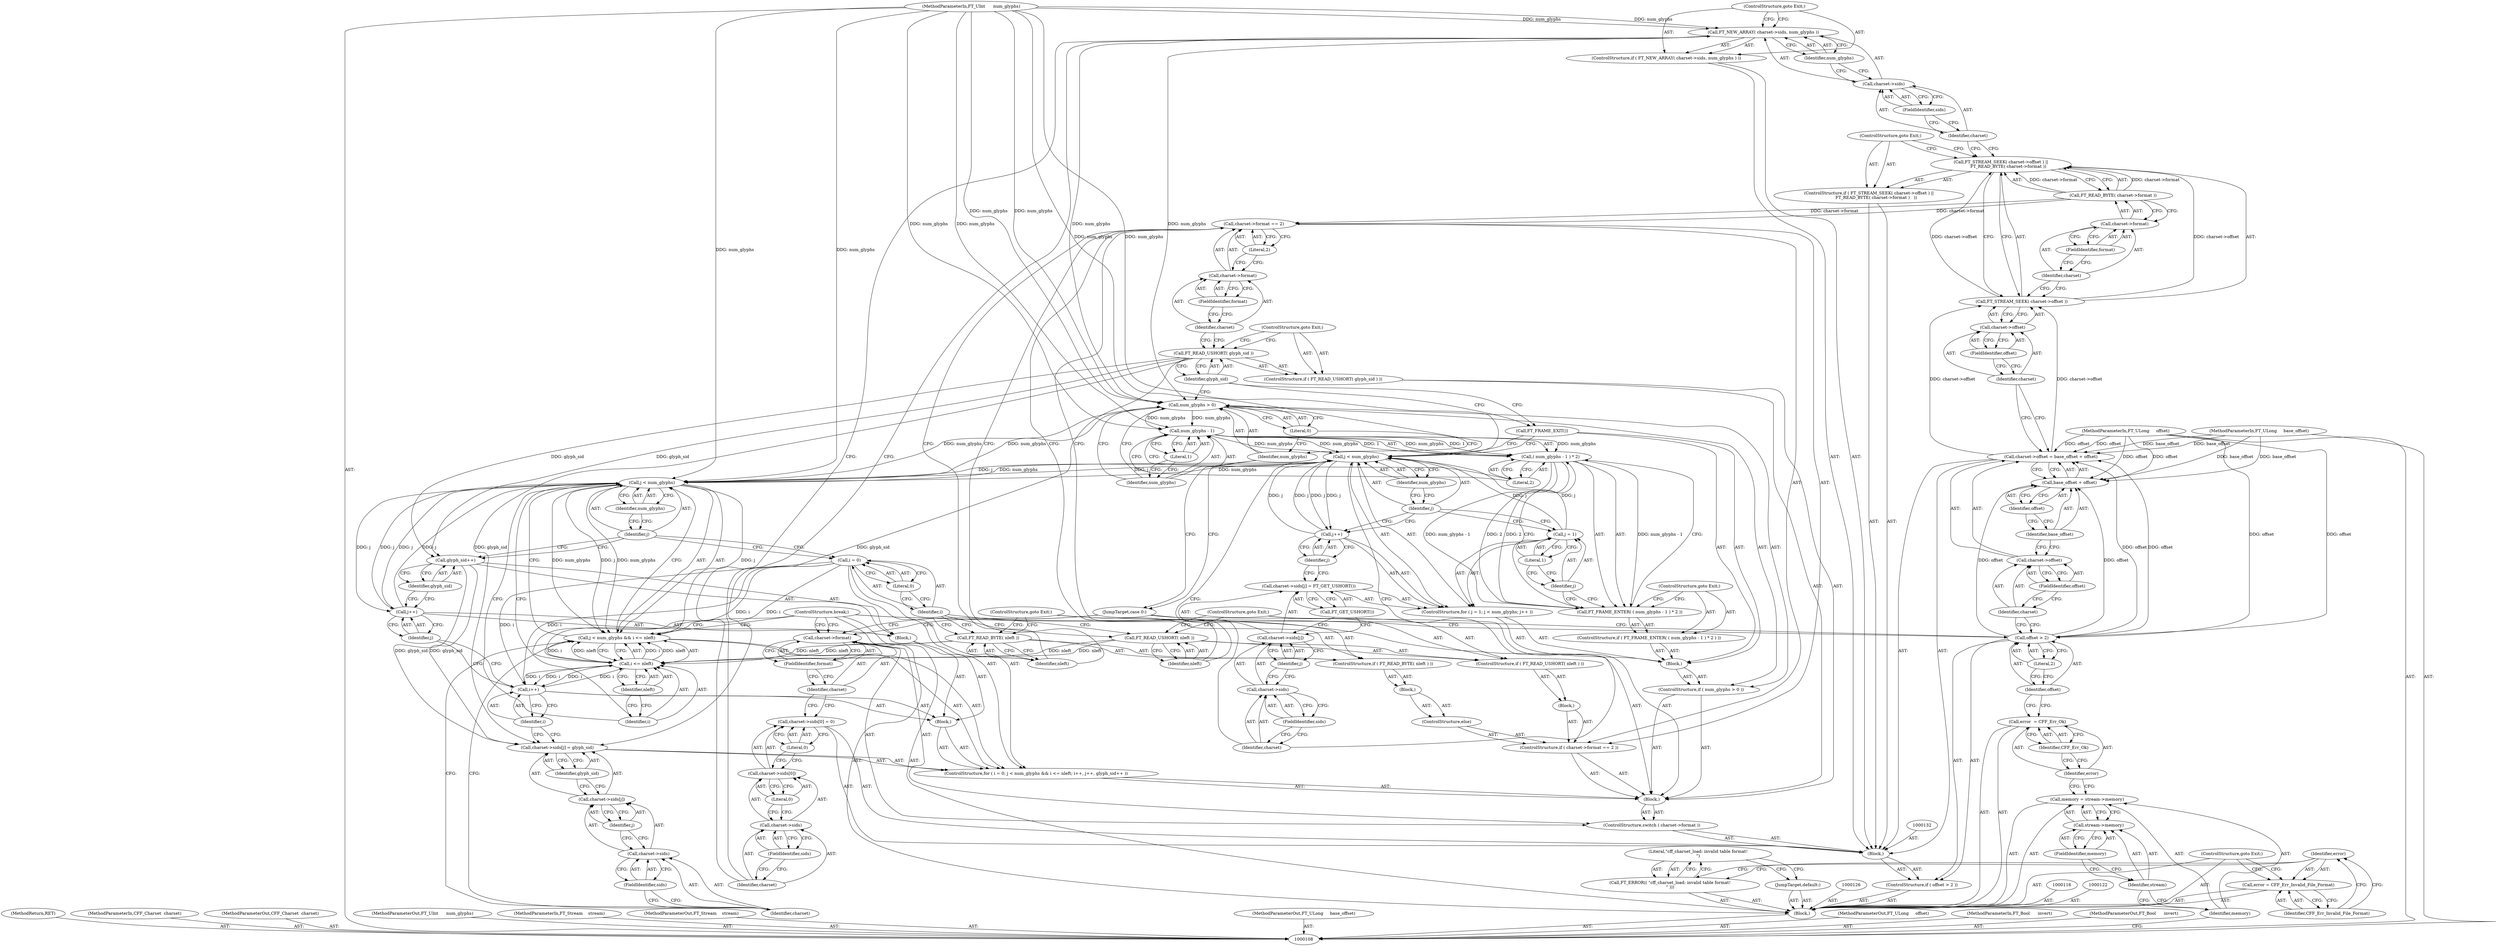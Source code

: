 digraph "1_savannah_0545ec1ca36b27cb928128870a83e5f668980bc5" {
"1000256" [label="(MethodReturn,RET)"];
"1000109" [label="(MethodParameterIn,CFF_Charset  charset)"];
"1000365" [label="(MethodParameterOut,CFF_Charset  charset)"];
"1000130" [label="(Literal,2)"];
"1000127" [label="(ControlStructure,if ( offset > 2 ))"];
"1000128" [label="(Call,offset > 2)"];
"1000129" [label="(Identifier,offset)"];
"1000131" [label="(Block,)"];
"1000110" [label="(MethodParameterIn,FT_UInt      num_glyphs)"];
"1000366" [label="(MethodParameterOut,FT_UInt      num_glyphs)"];
"1000136" [label="(FieldIdentifier,offset)"];
"1000137" [label="(Call,base_offset + offset)"];
"1000138" [label="(Identifier,base_offset)"];
"1000139" [label="(Identifier,offset)"];
"1000133" [label="(Call,charset->offset = base_offset + offset)"];
"1000134" [label="(Call,charset->offset)"];
"1000135" [label="(Identifier,charset)"];
"1000141" [label="(Call,FT_STREAM_SEEK( charset->offset ) ||\n           FT_READ_BYTE( charset->format ))"];
"1000142" [label="(Call,FT_STREAM_SEEK( charset->offset ))"];
"1000143" [label="(Call,charset->offset)"];
"1000144" [label="(Identifier,charset)"];
"1000145" [label="(FieldIdentifier,offset)"];
"1000140" [label="(ControlStructure,if ( FT_STREAM_SEEK( charset->offset ) ||\n           FT_READ_BYTE( charset->format )   ))"];
"1000146" [label="(Call,FT_READ_BYTE( charset->format ))"];
"1000147" [label="(Call,charset->format)"];
"1000148" [label="(Identifier,charset)"];
"1000149" [label="(FieldIdentifier,format)"];
"1000150" [label="(ControlStructure,goto Exit;)"];
"1000152" [label="(Call,FT_NEW_ARRAY( charset->sids, num_glyphs ))"];
"1000153" [label="(Call,charset->sids)"];
"1000154" [label="(Identifier,charset)"];
"1000155" [label="(FieldIdentifier,sids)"];
"1000156" [label="(Identifier,num_glyphs)"];
"1000151" [label="(ControlStructure,if ( FT_NEW_ARRAY( charset->sids, num_glyphs ) ))"];
"1000157" [label="(ControlStructure,goto Exit;)"];
"1000111" [label="(MethodParameterIn,FT_Stream    stream)"];
"1000367" [label="(MethodParameterOut,FT_Stream    stream)"];
"1000162" [label="(FieldIdentifier,sids)"];
"1000163" [label="(Literal,0)"];
"1000164" [label="(Literal,0)"];
"1000158" [label="(Call,charset->sids[0] = 0)"];
"1000159" [label="(Call,charset->sids[0])"];
"1000160" [label="(Call,charset->sids)"];
"1000161" [label="(Identifier,charset)"];
"1000166" [label="(Call,charset->format)"];
"1000167" [label="(Identifier,charset)"];
"1000168" [label="(FieldIdentifier,format)"];
"1000165" [label="(ControlStructure,switch ( charset->format ))"];
"1000169" [label="(Block,)"];
"1000170" [label="(JumpTarget,case 0:)"];
"1000172" [label="(Call,num_glyphs > 0)"];
"1000173" [label="(Identifier,num_glyphs)"];
"1000174" [label="(Literal,0)"];
"1000171" [label="(ControlStructure,if ( num_glyphs > 0 ))"];
"1000175" [label="(Block,)"];
"1000176" [label="(ControlStructure,if ( FT_FRAME_ENTER( ( num_glyphs - 1 ) * 2 ) ))"];
"1000177" [label="(Call,FT_FRAME_ENTER( ( num_glyphs - 1 ) * 2 ))"];
"1000178" [label="(Call,( num_glyphs - 1 ) * 2)"];
"1000179" [label="(Call,num_glyphs - 1)"];
"1000180" [label="(Identifier,num_glyphs)"];
"1000181" [label="(Literal,1)"];
"1000182" [label="(Literal,2)"];
"1000112" [label="(MethodParameterIn,FT_ULong     base_offset)"];
"1000368" [label="(MethodParameterOut,FT_ULong     base_offset)"];
"1000183" [label="(ControlStructure,goto Exit;)"];
"1000184" [label="(ControlStructure,for ( j = 1; j < num_glyphs; j++ ))"];
"1000185" [label="(Call,j = 1)"];
"1000186" [label="(Identifier,j)"];
"1000187" [label="(Literal,1)"];
"1000188" [label="(Call,j < num_glyphs)"];
"1000189" [label="(Identifier,j)"];
"1000190" [label="(Identifier,num_glyphs)"];
"1000191" [label="(Call,j++)"];
"1000192" [label="(Identifier,j)"];
"1000193" [label="(Call,charset->sids[j] = FT_GET_USHORT())"];
"1000194" [label="(Call,charset->sids[j])"];
"1000195" [label="(Call,charset->sids)"];
"1000196" [label="(Identifier,charset)"];
"1000197" [label="(FieldIdentifier,sids)"];
"1000198" [label="(Identifier,j)"];
"1000199" [label="(Call,FT_GET_USHORT())"];
"1000200" [label="(Call,FT_FRAME_EXIT())"];
"1000201" [label="(ControlStructure,if ( FT_READ_USHORT( glyph_sid ) ))"];
"1000202" [label="(Call,FT_READ_USHORT( glyph_sid ))"];
"1000203" [label="(Identifier,glyph_sid)"];
"1000204" [label="(ControlStructure,goto Exit;)"];
"1000113" [label="(MethodParameterIn,FT_ULong     offset)"];
"1000369" [label="(MethodParameterOut,FT_ULong     offset)"];
"1000205" [label="(ControlStructure,if ( charset->format == 2 ))"];
"1000206" [label="(Call,charset->format == 2)"];
"1000207" [label="(Call,charset->format)"];
"1000208" [label="(Identifier,charset)"];
"1000209" [label="(FieldIdentifier,format)"];
"1000210" [label="(Literal,2)"];
"1000211" [label="(Block,)"];
"1000212" [label="(ControlStructure,if ( FT_READ_USHORT( nleft ) ))"];
"1000213" [label="(Call,FT_READ_USHORT( nleft ))"];
"1000214" [label="(Identifier,nleft)"];
"1000215" [label="(ControlStructure,goto Exit;)"];
"1000216" [label="(ControlStructure,else)"];
"1000217" [label="(Block,)"];
"1000218" [label="(ControlStructure,if ( FT_READ_BYTE( nleft ) ))"];
"1000219" [label="(Call,FT_READ_BYTE( nleft ))"];
"1000220" [label="(Identifier,nleft)"];
"1000114" [label="(MethodParameterIn,FT_Bool      invert)"];
"1000370" [label="(MethodParameterOut,FT_Bool      invert)"];
"1000221" [label="(ControlStructure,goto Exit;)"];
"1000222" [label="(ControlStructure,for ( i = 0; j < num_glyphs && i <= nleft; i++, j++, glyph_sid++ ))"];
"1000223" [label="(Call,i = 0)"];
"1000224" [label="(Identifier,i)"];
"1000225" [label="(Literal,0)"];
"1000226" [label="(Call,j < num_glyphs && i <= nleft)"];
"1000227" [label="(Call,j < num_glyphs)"];
"1000228" [label="(Identifier,j)"];
"1000229" [label="(Identifier,num_glyphs)"];
"1000230" [label="(Call,i <= nleft)"];
"1000231" [label="(Identifier,i)"];
"1000232" [label="(Identifier,nleft)"];
"1000233" [label="(Block,)"];
"1000234" [label="(Call,i++)"];
"1000235" [label="(Identifier,i)"];
"1000236" [label="(Block,)"];
"1000237" [label="(Call,j++)"];
"1000238" [label="(Identifier,j)"];
"1000239" [label="(Call,glyph_sid++)"];
"1000240" [label="(Identifier,glyph_sid)"];
"1000241" [label="(Call,charset->sids[j] = glyph_sid)"];
"1000242" [label="(Call,charset->sids[j])"];
"1000243" [label="(Call,charset->sids)"];
"1000244" [label="(Identifier,charset)"];
"1000245" [label="(FieldIdentifier,sids)"];
"1000246" [label="(Identifier,j)"];
"1000247" [label="(Identifier,glyph_sid)"];
"1000248" [label="(ControlStructure,break;)"];
"1000115" [label="(Block,)"];
"1000249" [label="(JumpTarget,default:)"];
"1000251" [label="(Literal,\"cff_charset_load: invalid table format!\n\")"];
"1000250" [label="(Call,FT_ERROR(( \"cff_charset_load: invalid table format!\n\" )))"];
"1000254" [label="(Identifier,CFF_Err_Invalid_File_Format)"];
"1000252" [label="(Call,error = CFF_Err_Invalid_File_Format)"];
"1000253" [label="(Identifier,error)"];
"1000255" [label="(ControlStructure,goto Exit;)"];
"1000117" [label="(Call,memory = stream->memory)"];
"1000118" [label="(Identifier,memory)"];
"1000119" [label="(Call,stream->memory)"];
"1000120" [label="(Identifier,stream)"];
"1000121" [label="(FieldIdentifier,memory)"];
"1000123" [label="(Call,error  = CFF_Err_Ok)"];
"1000124" [label="(Identifier,error)"];
"1000125" [label="(Identifier,CFF_Err_Ok)"];
"1000256" -> "1000108"  [label="AST: "];
"1000109" -> "1000108"  [label="AST: "];
"1000365" -> "1000108"  [label="AST: "];
"1000130" -> "1000128"  [label="AST: "];
"1000130" -> "1000129"  [label="CFG: "];
"1000128" -> "1000130"  [label="CFG: "];
"1000127" -> "1000115"  [label="AST: "];
"1000128" -> "1000127"  [label="AST: "];
"1000131" -> "1000127"  [label="AST: "];
"1000128" -> "1000127"  [label="AST: "];
"1000128" -> "1000130"  [label="CFG: "];
"1000129" -> "1000128"  [label="AST: "];
"1000130" -> "1000128"  [label="AST: "];
"1000135" -> "1000128"  [label="CFG: "];
"1000248" -> "1000128"  [label="CFG: "];
"1000113" -> "1000128"  [label="DDG: offset"];
"1000128" -> "1000133"  [label="DDG: offset"];
"1000128" -> "1000137"  [label="DDG: offset"];
"1000129" -> "1000128"  [label="AST: "];
"1000129" -> "1000123"  [label="CFG: "];
"1000130" -> "1000129"  [label="CFG: "];
"1000131" -> "1000127"  [label="AST: "];
"1000132" -> "1000131"  [label="AST: "];
"1000133" -> "1000131"  [label="AST: "];
"1000140" -> "1000131"  [label="AST: "];
"1000151" -> "1000131"  [label="AST: "];
"1000158" -> "1000131"  [label="AST: "];
"1000165" -> "1000131"  [label="AST: "];
"1000110" -> "1000108"  [label="AST: "];
"1000110" -> "1000152"  [label="DDG: num_glyphs"];
"1000110" -> "1000172"  [label="DDG: num_glyphs"];
"1000110" -> "1000179"  [label="DDG: num_glyphs"];
"1000110" -> "1000188"  [label="DDG: num_glyphs"];
"1000110" -> "1000227"  [label="DDG: num_glyphs"];
"1000366" -> "1000108"  [label="AST: "];
"1000136" -> "1000134"  [label="AST: "];
"1000136" -> "1000135"  [label="CFG: "];
"1000134" -> "1000136"  [label="CFG: "];
"1000137" -> "1000133"  [label="AST: "];
"1000137" -> "1000139"  [label="CFG: "];
"1000138" -> "1000137"  [label="AST: "];
"1000139" -> "1000137"  [label="AST: "];
"1000133" -> "1000137"  [label="CFG: "];
"1000112" -> "1000137"  [label="DDG: base_offset"];
"1000128" -> "1000137"  [label="DDG: offset"];
"1000113" -> "1000137"  [label="DDG: offset"];
"1000138" -> "1000137"  [label="AST: "];
"1000138" -> "1000134"  [label="CFG: "];
"1000139" -> "1000138"  [label="CFG: "];
"1000139" -> "1000137"  [label="AST: "];
"1000139" -> "1000138"  [label="CFG: "];
"1000137" -> "1000139"  [label="CFG: "];
"1000133" -> "1000131"  [label="AST: "];
"1000133" -> "1000137"  [label="CFG: "];
"1000134" -> "1000133"  [label="AST: "];
"1000137" -> "1000133"  [label="AST: "];
"1000144" -> "1000133"  [label="CFG: "];
"1000112" -> "1000133"  [label="DDG: base_offset"];
"1000128" -> "1000133"  [label="DDG: offset"];
"1000113" -> "1000133"  [label="DDG: offset"];
"1000133" -> "1000142"  [label="DDG: charset->offset"];
"1000134" -> "1000133"  [label="AST: "];
"1000134" -> "1000136"  [label="CFG: "];
"1000135" -> "1000134"  [label="AST: "];
"1000136" -> "1000134"  [label="AST: "];
"1000138" -> "1000134"  [label="CFG: "];
"1000135" -> "1000134"  [label="AST: "];
"1000135" -> "1000128"  [label="CFG: "];
"1000136" -> "1000135"  [label="CFG: "];
"1000141" -> "1000140"  [label="AST: "];
"1000141" -> "1000142"  [label="CFG: "];
"1000141" -> "1000146"  [label="CFG: "];
"1000142" -> "1000141"  [label="AST: "];
"1000146" -> "1000141"  [label="AST: "];
"1000150" -> "1000141"  [label="CFG: "];
"1000154" -> "1000141"  [label="CFG: "];
"1000142" -> "1000141"  [label="DDG: charset->offset"];
"1000146" -> "1000141"  [label="DDG: charset->format"];
"1000142" -> "1000141"  [label="AST: "];
"1000142" -> "1000143"  [label="CFG: "];
"1000143" -> "1000142"  [label="AST: "];
"1000148" -> "1000142"  [label="CFG: "];
"1000141" -> "1000142"  [label="CFG: "];
"1000142" -> "1000141"  [label="DDG: charset->offset"];
"1000133" -> "1000142"  [label="DDG: charset->offset"];
"1000143" -> "1000142"  [label="AST: "];
"1000143" -> "1000145"  [label="CFG: "];
"1000144" -> "1000143"  [label="AST: "];
"1000145" -> "1000143"  [label="AST: "];
"1000142" -> "1000143"  [label="CFG: "];
"1000144" -> "1000143"  [label="AST: "];
"1000144" -> "1000133"  [label="CFG: "];
"1000145" -> "1000144"  [label="CFG: "];
"1000145" -> "1000143"  [label="AST: "];
"1000145" -> "1000144"  [label="CFG: "];
"1000143" -> "1000145"  [label="CFG: "];
"1000140" -> "1000131"  [label="AST: "];
"1000141" -> "1000140"  [label="AST: "];
"1000150" -> "1000140"  [label="AST: "];
"1000146" -> "1000141"  [label="AST: "];
"1000146" -> "1000147"  [label="CFG: "];
"1000147" -> "1000146"  [label="AST: "];
"1000141" -> "1000146"  [label="CFG: "];
"1000146" -> "1000141"  [label="DDG: charset->format"];
"1000146" -> "1000206"  [label="DDG: charset->format"];
"1000147" -> "1000146"  [label="AST: "];
"1000147" -> "1000149"  [label="CFG: "];
"1000148" -> "1000147"  [label="AST: "];
"1000149" -> "1000147"  [label="AST: "];
"1000146" -> "1000147"  [label="CFG: "];
"1000148" -> "1000147"  [label="AST: "];
"1000148" -> "1000142"  [label="CFG: "];
"1000149" -> "1000148"  [label="CFG: "];
"1000149" -> "1000147"  [label="AST: "];
"1000149" -> "1000148"  [label="CFG: "];
"1000147" -> "1000149"  [label="CFG: "];
"1000150" -> "1000140"  [label="AST: "];
"1000150" -> "1000141"  [label="CFG: "];
"1000152" -> "1000151"  [label="AST: "];
"1000152" -> "1000156"  [label="CFG: "];
"1000153" -> "1000152"  [label="AST: "];
"1000156" -> "1000152"  [label="AST: "];
"1000157" -> "1000152"  [label="CFG: "];
"1000161" -> "1000152"  [label="CFG: "];
"1000110" -> "1000152"  [label="DDG: num_glyphs"];
"1000152" -> "1000172"  [label="DDG: num_glyphs"];
"1000153" -> "1000152"  [label="AST: "];
"1000153" -> "1000155"  [label="CFG: "];
"1000154" -> "1000153"  [label="AST: "];
"1000155" -> "1000153"  [label="AST: "];
"1000156" -> "1000153"  [label="CFG: "];
"1000154" -> "1000153"  [label="AST: "];
"1000154" -> "1000141"  [label="CFG: "];
"1000155" -> "1000154"  [label="CFG: "];
"1000155" -> "1000153"  [label="AST: "];
"1000155" -> "1000154"  [label="CFG: "];
"1000153" -> "1000155"  [label="CFG: "];
"1000156" -> "1000152"  [label="AST: "];
"1000156" -> "1000153"  [label="CFG: "];
"1000152" -> "1000156"  [label="CFG: "];
"1000151" -> "1000131"  [label="AST: "];
"1000152" -> "1000151"  [label="AST: "];
"1000157" -> "1000151"  [label="AST: "];
"1000157" -> "1000151"  [label="AST: "];
"1000157" -> "1000152"  [label="CFG: "];
"1000111" -> "1000108"  [label="AST: "];
"1000367" -> "1000108"  [label="AST: "];
"1000162" -> "1000160"  [label="AST: "];
"1000162" -> "1000161"  [label="CFG: "];
"1000160" -> "1000162"  [label="CFG: "];
"1000163" -> "1000159"  [label="AST: "];
"1000163" -> "1000160"  [label="CFG: "];
"1000159" -> "1000163"  [label="CFG: "];
"1000164" -> "1000158"  [label="AST: "];
"1000164" -> "1000159"  [label="CFG: "];
"1000158" -> "1000164"  [label="CFG: "];
"1000158" -> "1000131"  [label="AST: "];
"1000158" -> "1000164"  [label="CFG: "];
"1000159" -> "1000158"  [label="AST: "];
"1000164" -> "1000158"  [label="AST: "];
"1000167" -> "1000158"  [label="CFG: "];
"1000159" -> "1000158"  [label="AST: "];
"1000159" -> "1000163"  [label="CFG: "];
"1000160" -> "1000159"  [label="AST: "];
"1000163" -> "1000159"  [label="AST: "];
"1000164" -> "1000159"  [label="CFG: "];
"1000160" -> "1000159"  [label="AST: "];
"1000160" -> "1000162"  [label="CFG: "];
"1000161" -> "1000160"  [label="AST: "];
"1000162" -> "1000160"  [label="AST: "];
"1000163" -> "1000160"  [label="CFG: "];
"1000161" -> "1000160"  [label="AST: "];
"1000161" -> "1000152"  [label="CFG: "];
"1000162" -> "1000161"  [label="CFG: "];
"1000166" -> "1000165"  [label="AST: "];
"1000166" -> "1000168"  [label="CFG: "];
"1000167" -> "1000166"  [label="AST: "];
"1000168" -> "1000166"  [label="AST: "];
"1000170" -> "1000166"  [label="CFG: "];
"1000248" -> "1000166"  [label="CFG: "];
"1000167" -> "1000166"  [label="AST: "];
"1000167" -> "1000158"  [label="CFG: "];
"1000168" -> "1000167"  [label="CFG: "];
"1000168" -> "1000166"  [label="AST: "];
"1000168" -> "1000167"  [label="CFG: "];
"1000166" -> "1000168"  [label="CFG: "];
"1000165" -> "1000131"  [label="AST: "];
"1000166" -> "1000165"  [label="AST: "];
"1000169" -> "1000165"  [label="AST: "];
"1000169" -> "1000165"  [label="AST: "];
"1000170" -> "1000169"  [label="AST: "];
"1000171" -> "1000169"  [label="AST: "];
"1000201" -> "1000169"  [label="AST: "];
"1000205" -> "1000169"  [label="AST: "];
"1000222" -> "1000169"  [label="AST: "];
"1000170" -> "1000169"  [label="AST: "];
"1000170" -> "1000166"  [label="CFG: "];
"1000173" -> "1000170"  [label="CFG: "];
"1000172" -> "1000171"  [label="AST: "];
"1000172" -> "1000174"  [label="CFG: "];
"1000173" -> "1000172"  [label="AST: "];
"1000174" -> "1000172"  [label="AST: "];
"1000180" -> "1000172"  [label="CFG: "];
"1000203" -> "1000172"  [label="CFG: "];
"1000152" -> "1000172"  [label="DDG: num_glyphs"];
"1000110" -> "1000172"  [label="DDG: num_glyphs"];
"1000172" -> "1000179"  [label="DDG: num_glyphs"];
"1000172" -> "1000227"  [label="DDG: num_glyphs"];
"1000173" -> "1000172"  [label="AST: "];
"1000173" -> "1000170"  [label="CFG: "];
"1000174" -> "1000173"  [label="CFG: "];
"1000174" -> "1000172"  [label="AST: "];
"1000174" -> "1000173"  [label="CFG: "];
"1000172" -> "1000174"  [label="CFG: "];
"1000171" -> "1000169"  [label="AST: "];
"1000172" -> "1000171"  [label="AST: "];
"1000175" -> "1000171"  [label="AST: "];
"1000175" -> "1000171"  [label="AST: "];
"1000176" -> "1000175"  [label="AST: "];
"1000184" -> "1000175"  [label="AST: "];
"1000200" -> "1000175"  [label="AST: "];
"1000176" -> "1000175"  [label="AST: "];
"1000177" -> "1000176"  [label="AST: "];
"1000183" -> "1000176"  [label="AST: "];
"1000177" -> "1000176"  [label="AST: "];
"1000177" -> "1000178"  [label="CFG: "];
"1000178" -> "1000177"  [label="AST: "];
"1000183" -> "1000177"  [label="CFG: "];
"1000186" -> "1000177"  [label="CFG: "];
"1000178" -> "1000177"  [label="DDG: num_glyphs - 1"];
"1000178" -> "1000177"  [label="DDG: 2"];
"1000178" -> "1000177"  [label="AST: "];
"1000178" -> "1000182"  [label="CFG: "];
"1000179" -> "1000178"  [label="AST: "];
"1000182" -> "1000178"  [label="AST: "];
"1000177" -> "1000178"  [label="CFG: "];
"1000178" -> "1000177"  [label="DDG: num_glyphs - 1"];
"1000178" -> "1000177"  [label="DDG: 2"];
"1000179" -> "1000178"  [label="DDG: num_glyphs"];
"1000179" -> "1000178"  [label="DDG: 1"];
"1000179" -> "1000178"  [label="AST: "];
"1000179" -> "1000181"  [label="CFG: "];
"1000180" -> "1000179"  [label="AST: "];
"1000181" -> "1000179"  [label="AST: "];
"1000182" -> "1000179"  [label="CFG: "];
"1000179" -> "1000178"  [label="DDG: num_glyphs"];
"1000179" -> "1000178"  [label="DDG: 1"];
"1000172" -> "1000179"  [label="DDG: num_glyphs"];
"1000110" -> "1000179"  [label="DDG: num_glyphs"];
"1000179" -> "1000188"  [label="DDG: num_glyphs"];
"1000180" -> "1000179"  [label="AST: "];
"1000180" -> "1000172"  [label="CFG: "];
"1000181" -> "1000180"  [label="CFG: "];
"1000181" -> "1000179"  [label="AST: "];
"1000181" -> "1000180"  [label="CFG: "];
"1000179" -> "1000181"  [label="CFG: "];
"1000182" -> "1000178"  [label="AST: "];
"1000182" -> "1000179"  [label="CFG: "];
"1000178" -> "1000182"  [label="CFG: "];
"1000112" -> "1000108"  [label="AST: "];
"1000112" -> "1000133"  [label="DDG: base_offset"];
"1000112" -> "1000137"  [label="DDG: base_offset"];
"1000368" -> "1000108"  [label="AST: "];
"1000183" -> "1000176"  [label="AST: "];
"1000183" -> "1000177"  [label="CFG: "];
"1000184" -> "1000175"  [label="AST: "];
"1000185" -> "1000184"  [label="AST: "];
"1000188" -> "1000184"  [label="AST: "];
"1000191" -> "1000184"  [label="AST: "];
"1000193" -> "1000184"  [label="AST: "];
"1000185" -> "1000184"  [label="AST: "];
"1000185" -> "1000187"  [label="CFG: "];
"1000186" -> "1000185"  [label="AST: "];
"1000187" -> "1000185"  [label="AST: "];
"1000189" -> "1000185"  [label="CFG: "];
"1000185" -> "1000188"  [label="DDG: j"];
"1000186" -> "1000185"  [label="AST: "];
"1000186" -> "1000177"  [label="CFG: "];
"1000187" -> "1000186"  [label="CFG: "];
"1000187" -> "1000185"  [label="AST: "];
"1000187" -> "1000186"  [label="CFG: "];
"1000185" -> "1000187"  [label="CFG: "];
"1000188" -> "1000184"  [label="AST: "];
"1000188" -> "1000190"  [label="CFG: "];
"1000189" -> "1000188"  [label="AST: "];
"1000190" -> "1000188"  [label="AST: "];
"1000196" -> "1000188"  [label="CFG: "];
"1000200" -> "1000188"  [label="CFG: "];
"1000185" -> "1000188"  [label="DDG: j"];
"1000191" -> "1000188"  [label="DDG: j"];
"1000179" -> "1000188"  [label="DDG: num_glyphs"];
"1000110" -> "1000188"  [label="DDG: num_glyphs"];
"1000188" -> "1000191"  [label="DDG: j"];
"1000188" -> "1000227"  [label="DDG: j"];
"1000188" -> "1000227"  [label="DDG: num_glyphs"];
"1000189" -> "1000188"  [label="AST: "];
"1000189" -> "1000185"  [label="CFG: "];
"1000189" -> "1000191"  [label="CFG: "];
"1000190" -> "1000189"  [label="CFG: "];
"1000190" -> "1000188"  [label="AST: "];
"1000190" -> "1000189"  [label="CFG: "];
"1000188" -> "1000190"  [label="CFG: "];
"1000191" -> "1000184"  [label="AST: "];
"1000191" -> "1000192"  [label="CFG: "];
"1000192" -> "1000191"  [label="AST: "];
"1000189" -> "1000191"  [label="CFG: "];
"1000191" -> "1000188"  [label="DDG: j"];
"1000188" -> "1000191"  [label="DDG: j"];
"1000192" -> "1000191"  [label="AST: "];
"1000192" -> "1000193"  [label="CFG: "];
"1000191" -> "1000192"  [label="CFG: "];
"1000193" -> "1000184"  [label="AST: "];
"1000193" -> "1000199"  [label="CFG: "];
"1000194" -> "1000193"  [label="AST: "];
"1000199" -> "1000193"  [label="AST: "];
"1000192" -> "1000193"  [label="CFG: "];
"1000194" -> "1000193"  [label="AST: "];
"1000194" -> "1000198"  [label="CFG: "];
"1000195" -> "1000194"  [label="AST: "];
"1000198" -> "1000194"  [label="AST: "];
"1000199" -> "1000194"  [label="CFG: "];
"1000195" -> "1000194"  [label="AST: "];
"1000195" -> "1000197"  [label="CFG: "];
"1000196" -> "1000195"  [label="AST: "];
"1000197" -> "1000195"  [label="AST: "];
"1000198" -> "1000195"  [label="CFG: "];
"1000196" -> "1000195"  [label="AST: "];
"1000196" -> "1000188"  [label="CFG: "];
"1000197" -> "1000196"  [label="CFG: "];
"1000197" -> "1000195"  [label="AST: "];
"1000197" -> "1000196"  [label="CFG: "];
"1000195" -> "1000197"  [label="CFG: "];
"1000198" -> "1000194"  [label="AST: "];
"1000198" -> "1000195"  [label="CFG: "];
"1000194" -> "1000198"  [label="CFG: "];
"1000199" -> "1000193"  [label="AST: "];
"1000199" -> "1000194"  [label="CFG: "];
"1000193" -> "1000199"  [label="CFG: "];
"1000200" -> "1000175"  [label="AST: "];
"1000200" -> "1000188"  [label="CFG: "];
"1000203" -> "1000200"  [label="CFG: "];
"1000201" -> "1000169"  [label="AST: "];
"1000202" -> "1000201"  [label="AST: "];
"1000204" -> "1000201"  [label="AST: "];
"1000202" -> "1000201"  [label="AST: "];
"1000202" -> "1000203"  [label="CFG: "];
"1000203" -> "1000202"  [label="AST: "];
"1000204" -> "1000202"  [label="CFG: "];
"1000208" -> "1000202"  [label="CFG: "];
"1000202" -> "1000239"  [label="DDG: glyph_sid"];
"1000202" -> "1000241"  [label="DDG: glyph_sid"];
"1000203" -> "1000202"  [label="AST: "];
"1000203" -> "1000200"  [label="CFG: "];
"1000202" -> "1000203"  [label="CFG: "];
"1000204" -> "1000201"  [label="AST: "];
"1000204" -> "1000202"  [label="CFG: "];
"1000113" -> "1000108"  [label="AST: "];
"1000113" -> "1000128"  [label="DDG: offset"];
"1000113" -> "1000133"  [label="DDG: offset"];
"1000113" -> "1000137"  [label="DDG: offset"];
"1000369" -> "1000108"  [label="AST: "];
"1000205" -> "1000169"  [label="AST: "];
"1000206" -> "1000205"  [label="AST: "];
"1000211" -> "1000205"  [label="AST: "];
"1000216" -> "1000205"  [label="AST: "];
"1000206" -> "1000205"  [label="AST: "];
"1000206" -> "1000210"  [label="CFG: "];
"1000207" -> "1000206"  [label="AST: "];
"1000210" -> "1000206"  [label="AST: "];
"1000214" -> "1000206"  [label="CFG: "];
"1000220" -> "1000206"  [label="CFG: "];
"1000146" -> "1000206"  [label="DDG: charset->format"];
"1000207" -> "1000206"  [label="AST: "];
"1000207" -> "1000209"  [label="CFG: "];
"1000208" -> "1000207"  [label="AST: "];
"1000209" -> "1000207"  [label="AST: "];
"1000210" -> "1000207"  [label="CFG: "];
"1000208" -> "1000207"  [label="AST: "];
"1000208" -> "1000202"  [label="CFG: "];
"1000209" -> "1000208"  [label="CFG: "];
"1000209" -> "1000207"  [label="AST: "];
"1000209" -> "1000208"  [label="CFG: "];
"1000207" -> "1000209"  [label="CFG: "];
"1000210" -> "1000206"  [label="AST: "];
"1000210" -> "1000207"  [label="CFG: "];
"1000206" -> "1000210"  [label="CFG: "];
"1000211" -> "1000205"  [label="AST: "];
"1000212" -> "1000211"  [label="AST: "];
"1000212" -> "1000211"  [label="AST: "];
"1000213" -> "1000212"  [label="AST: "];
"1000215" -> "1000212"  [label="AST: "];
"1000213" -> "1000212"  [label="AST: "];
"1000213" -> "1000214"  [label="CFG: "];
"1000214" -> "1000213"  [label="AST: "];
"1000215" -> "1000213"  [label="CFG: "];
"1000224" -> "1000213"  [label="CFG: "];
"1000213" -> "1000230"  [label="DDG: nleft"];
"1000214" -> "1000213"  [label="AST: "];
"1000214" -> "1000206"  [label="CFG: "];
"1000213" -> "1000214"  [label="CFG: "];
"1000215" -> "1000212"  [label="AST: "];
"1000215" -> "1000213"  [label="CFG: "];
"1000216" -> "1000205"  [label="AST: "];
"1000217" -> "1000216"  [label="AST: "];
"1000217" -> "1000216"  [label="AST: "];
"1000218" -> "1000217"  [label="AST: "];
"1000218" -> "1000217"  [label="AST: "];
"1000219" -> "1000218"  [label="AST: "];
"1000221" -> "1000218"  [label="AST: "];
"1000219" -> "1000218"  [label="AST: "];
"1000219" -> "1000220"  [label="CFG: "];
"1000220" -> "1000219"  [label="AST: "];
"1000221" -> "1000219"  [label="CFG: "];
"1000224" -> "1000219"  [label="CFG: "];
"1000219" -> "1000230"  [label="DDG: nleft"];
"1000220" -> "1000219"  [label="AST: "];
"1000220" -> "1000206"  [label="CFG: "];
"1000219" -> "1000220"  [label="CFG: "];
"1000114" -> "1000108"  [label="AST: "];
"1000370" -> "1000108"  [label="AST: "];
"1000221" -> "1000218"  [label="AST: "];
"1000221" -> "1000219"  [label="CFG: "];
"1000222" -> "1000169"  [label="AST: "];
"1000223" -> "1000222"  [label="AST: "];
"1000226" -> "1000222"  [label="AST: "];
"1000233" -> "1000222"  [label="AST: "];
"1000241" -> "1000222"  [label="AST: "];
"1000223" -> "1000222"  [label="AST: "];
"1000223" -> "1000225"  [label="CFG: "];
"1000224" -> "1000223"  [label="AST: "];
"1000225" -> "1000223"  [label="AST: "];
"1000228" -> "1000223"  [label="CFG: "];
"1000223" -> "1000230"  [label="DDG: i"];
"1000223" -> "1000234"  [label="DDG: i"];
"1000224" -> "1000223"  [label="AST: "];
"1000224" -> "1000213"  [label="CFG: "];
"1000224" -> "1000219"  [label="CFG: "];
"1000225" -> "1000224"  [label="CFG: "];
"1000225" -> "1000223"  [label="AST: "];
"1000225" -> "1000224"  [label="CFG: "];
"1000223" -> "1000225"  [label="CFG: "];
"1000226" -> "1000222"  [label="AST: "];
"1000226" -> "1000227"  [label="CFG: "];
"1000226" -> "1000230"  [label="CFG: "];
"1000227" -> "1000226"  [label="AST: "];
"1000230" -> "1000226"  [label="AST: "];
"1000244" -> "1000226"  [label="CFG: "];
"1000248" -> "1000226"  [label="CFG: "];
"1000227" -> "1000226"  [label="DDG: j"];
"1000227" -> "1000226"  [label="DDG: num_glyphs"];
"1000230" -> "1000226"  [label="DDG: i"];
"1000230" -> "1000226"  [label="DDG: nleft"];
"1000227" -> "1000226"  [label="AST: "];
"1000227" -> "1000229"  [label="CFG: "];
"1000228" -> "1000227"  [label="AST: "];
"1000229" -> "1000227"  [label="AST: "];
"1000231" -> "1000227"  [label="CFG: "];
"1000226" -> "1000227"  [label="CFG: "];
"1000227" -> "1000226"  [label="DDG: j"];
"1000227" -> "1000226"  [label="DDG: num_glyphs"];
"1000237" -> "1000227"  [label="DDG: j"];
"1000188" -> "1000227"  [label="DDG: j"];
"1000188" -> "1000227"  [label="DDG: num_glyphs"];
"1000172" -> "1000227"  [label="DDG: num_glyphs"];
"1000110" -> "1000227"  [label="DDG: num_glyphs"];
"1000227" -> "1000237"  [label="DDG: j"];
"1000228" -> "1000227"  [label="AST: "];
"1000228" -> "1000223"  [label="CFG: "];
"1000228" -> "1000239"  [label="CFG: "];
"1000229" -> "1000228"  [label="CFG: "];
"1000229" -> "1000227"  [label="AST: "];
"1000229" -> "1000228"  [label="CFG: "];
"1000227" -> "1000229"  [label="CFG: "];
"1000230" -> "1000226"  [label="AST: "];
"1000230" -> "1000232"  [label="CFG: "];
"1000231" -> "1000230"  [label="AST: "];
"1000232" -> "1000230"  [label="AST: "];
"1000226" -> "1000230"  [label="CFG: "];
"1000230" -> "1000226"  [label="DDG: i"];
"1000230" -> "1000226"  [label="DDG: nleft"];
"1000234" -> "1000230"  [label="DDG: i"];
"1000223" -> "1000230"  [label="DDG: i"];
"1000213" -> "1000230"  [label="DDG: nleft"];
"1000219" -> "1000230"  [label="DDG: nleft"];
"1000230" -> "1000234"  [label="DDG: i"];
"1000231" -> "1000230"  [label="AST: "];
"1000231" -> "1000227"  [label="CFG: "];
"1000232" -> "1000231"  [label="CFG: "];
"1000232" -> "1000230"  [label="AST: "];
"1000232" -> "1000231"  [label="CFG: "];
"1000230" -> "1000232"  [label="CFG: "];
"1000233" -> "1000222"  [label="AST: "];
"1000234" -> "1000233"  [label="AST: "];
"1000236" -> "1000233"  [label="AST: "];
"1000234" -> "1000233"  [label="AST: "];
"1000234" -> "1000235"  [label="CFG: "];
"1000235" -> "1000234"  [label="AST: "];
"1000238" -> "1000234"  [label="CFG: "];
"1000234" -> "1000230"  [label="DDG: i"];
"1000230" -> "1000234"  [label="DDG: i"];
"1000223" -> "1000234"  [label="DDG: i"];
"1000235" -> "1000234"  [label="AST: "];
"1000235" -> "1000241"  [label="CFG: "];
"1000234" -> "1000235"  [label="CFG: "];
"1000236" -> "1000233"  [label="AST: "];
"1000237" -> "1000236"  [label="AST: "];
"1000239" -> "1000236"  [label="AST: "];
"1000237" -> "1000236"  [label="AST: "];
"1000237" -> "1000238"  [label="CFG: "];
"1000238" -> "1000237"  [label="AST: "];
"1000240" -> "1000237"  [label="CFG: "];
"1000237" -> "1000227"  [label="DDG: j"];
"1000227" -> "1000237"  [label="DDG: j"];
"1000238" -> "1000237"  [label="AST: "];
"1000238" -> "1000234"  [label="CFG: "];
"1000237" -> "1000238"  [label="CFG: "];
"1000239" -> "1000236"  [label="AST: "];
"1000239" -> "1000240"  [label="CFG: "];
"1000240" -> "1000239"  [label="AST: "];
"1000228" -> "1000239"  [label="CFG: "];
"1000202" -> "1000239"  [label="DDG: glyph_sid"];
"1000239" -> "1000241"  [label="DDG: glyph_sid"];
"1000240" -> "1000239"  [label="AST: "];
"1000240" -> "1000237"  [label="CFG: "];
"1000239" -> "1000240"  [label="CFG: "];
"1000241" -> "1000222"  [label="AST: "];
"1000241" -> "1000247"  [label="CFG: "];
"1000242" -> "1000241"  [label="AST: "];
"1000247" -> "1000241"  [label="AST: "];
"1000235" -> "1000241"  [label="CFG: "];
"1000239" -> "1000241"  [label="DDG: glyph_sid"];
"1000202" -> "1000241"  [label="DDG: glyph_sid"];
"1000242" -> "1000241"  [label="AST: "];
"1000242" -> "1000246"  [label="CFG: "];
"1000243" -> "1000242"  [label="AST: "];
"1000246" -> "1000242"  [label="AST: "];
"1000247" -> "1000242"  [label="CFG: "];
"1000243" -> "1000242"  [label="AST: "];
"1000243" -> "1000245"  [label="CFG: "];
"1000244" -> "1000243"  [label="AST: "];
"1000245" -> "1000243"  [label="AST: "];
"1000246" -> "1000243"  [label="CFG: "];
"1000244" -> "1000243"  [label="AST: "];
"1000244" -> "1000226"  [label="CFG: "];
"1000245" -> "1000244"  [label="CFG: "];
"1000245" -> "1000243"  [label="AST: "];
"1000245" -> "1000244"  [label="CFG: "];
"1000243" -> "1000245"  [label="CFG: "];
"1000246" -> "1000242"  [label="AST: "];
"1000246" -> "1000243"  [label="CFG: "];
"1000242" -> "1000246"  [label="CFG: "];
"1000247" -> "1000241"  [label="AST: "];
"1000247" -> "1000242"  [label="CFG: "];
"1000241" -> "1000247"  [label="CFG: "];
"1000248" -> "1000115"  [label="AST: "];
"1000248" -> "1000166"  [label="CFG: "];
"1000248" -> "1000226"  [label="CFG: "];
"1000248" -> "1000128"  [label="CFG: "];
"1000115" -> "1000108"  [label="AST: "];
"1000116" -> "1000115"  [label="AST: "];
"1000117" -> "1000115"  [label="AST: "];
"1000122" -> "1000115"  [label="AST: "];
"1000123" -> "1000115"  [label="AST: "];
"1000126" -> "1000115"  [label="AST: "];
"1000127" -> "1000115"  [label="AST: "];
"1000248" -> "1000115"  [label="AST: "];
"1000249" -> "1000115"  [label="AST: "];
"1000250" -> "1000115"  [label="AST: "];
"1000252" -> "1000115"  [label="AST: "];
"1000255" -> "1000115"  [label="AST: "];
"1000249" -> "1000115"  [label="AST: "];
"1000251" -> "1000249"  [label="CFG: "];
"1000251" -> "1000250"  [label="AST: "];
"1000251" -> "1000249"  [label="CFG: "];
"1000250" -> "1000251"  [label="CFG: "];
"1000250" -> "1000115"  [label="AST: "];
"1000250" -> "1000251"  [label="CFG: "];
"1000251" -> "1000250"  [label="AST: "];
"1000253" -> "1000250"  [label="CFG: "];
"1000254" -> "1000252"  [label="AST: "];
"1000254" -> "1000253"  [label="CFG: "];
"1000252" -> "1000254"  [label="CFG: "];
"1000252" -> "1000115"  [label="AST: "];
"1000252" -> "1000254"  [label="CFG: "];
"1000253" -> "1000252"  [label="AST: "];
"1000254" -> "1000252"  [label="AST: "];
"1000255" -> "1000252"  [label="CFG: "];
"1000253" -> "1000252"  [label="AST: "];
"1000253" -> "1000250"  [label="CFG: "];
"1000254" -> "1000253"  [label="CFG: "];
"1000255" -> "1000115"  [label="AST: "];
"1000255" -> "1000252"  [label="CFG: "];
"1000117" -> "1000115"  [label="AST: "];
"1000117" -> "1000119"  [label="CFG: "];
"1000118" -> "1000117"  [label="AST: "];
"1000119" -> "1000117"  [label="AST: "];
"1000124" -> "1000117"  [label="CFG: "];
"1000118" -> "1000117"  [label="AST: "];
"1000118" -> "1000108"  [label="CFG: "];
"1000120" -> "1000118"  [label="CFG: "];
"1000119" -> "1000117"  [label="AST: "];
"1000119" -> "1000121"  [label="CFG: "];
"1000120" -> "1000119"  [label="AST: "];
"1000121" -> "1000119"  [label="AST: "];
"1000117" -> "1000119"  [label="CFG: "];
"1000120" -> "1000119"  [label="AST: "];
"1000120" -> "1000118"  [label="CFG: "];
"1000121" -> "1000120"  [label="CFG: "];
"1000121" -> "1000119"  [label="AST: "];
"1000121" -> "1000120"  [label="CFG: "];
"1000119" -> "1000121"  [label="CFG: "];
"1000123" -> "1000115"  [label="AST: "];
"1000123" -> "1000125"  [label="CFG: "];
"1000124" -> "1000123"  [label="AST: "];
"1000125" -> "1000123"  [label="AST: "];
"1000129" -> "1000123"  [label="CFG: "];
"1000124" -> "1000123"  [label="AST: "];
"1000124" -> "1000117"  [label="CFG: "];
"1000125" -> "1000124"  [label="CFG: "];
"1000125" -> "1000123"  [label="AST: "];
"1000125" -> "1000124"  [label="CFG: "];
"1000123" -> "1000125"  [label="CFG: "];
}
